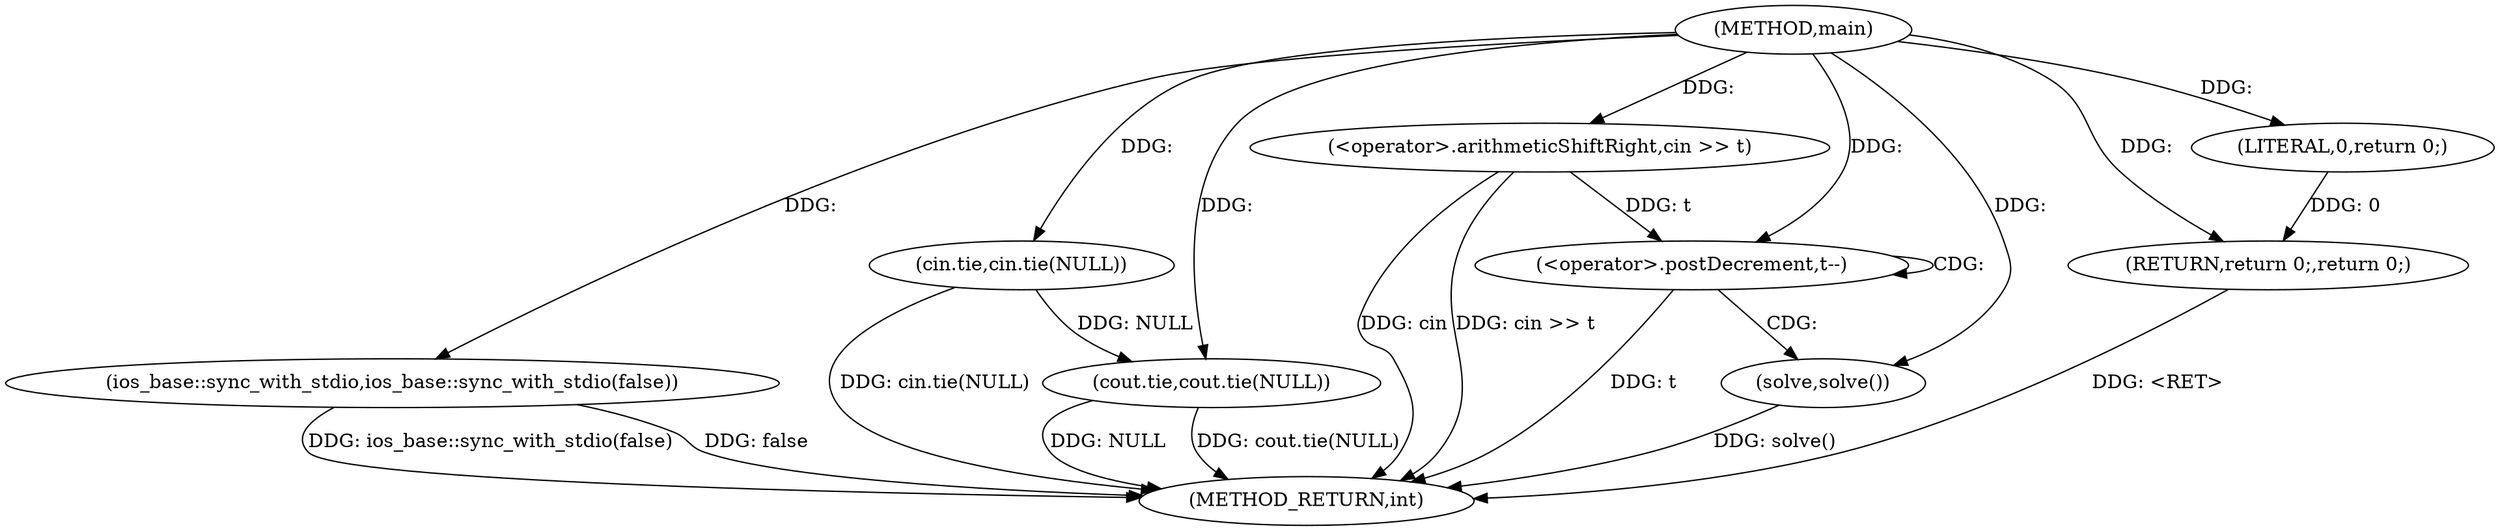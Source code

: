 digraph "main" {  
"1000296" [label = "(METHOD,main)" ]
"1000314" [label = "(METHOD_RETURN,int)" ]
"1000298" [label = "(ios_base::sync_with_stdio,ios_base::sync_with_stdio(false))" ]
"1000300" [label = "(cin.tie,cin.tie(NULL))" ]
"1000302" [label = "(cout.tie,cout.tie(NULL))" ]
"1000305" [label = "(<operator>.arithmeticShiftRight,cin >> t)" ]
"1000312" [label = "(RETURN,return 0;,return 0;)" ]
"1000309" [label = "(<operator>.postDecrement,t--)" ]
"1000311" [label = "(solve,solve())" ]
"1000313" [label = "(LITERAL,0,return 0;)" ]
  "1000312" -> "1000314"  [ label = "DDG: <RET>"] 
  "1000298" -> "1000314"  [ label = "DDG: ios_base::sync_with_stdio(false)"] 
  "1000300" -> "1000314"  [ label = "DDG: cin.tie(NULL)"] 
  "1000302" -> "1000314"  [ label = "DDG: NULL"] 
  "1000302" -> "1000314"  [ label = "DDG: cout.tie(NULL)"] 
  "1000305" -> "1000314"  [ label = "DDG: cin >> t"] 
  "1000309" -> "1000314"  [ label = "DDG: t"] 
  "1000311" -> "1000314"  [ label = "DDG: solve()"] 
  "1000298" -> "1000314"  [ label = "DDG: false"] 
  "1000305" -> "1000314"  [ label = "DDG: cin"] 
  "1000313" -> "1000312"  [ label = "DDG: 0"] 
  "1000296" -> "1000312"  [ label = "DDG: "] 
  "1000296" -> "1000298"  [ label = "DDG: "] 
  "1000296" -> "1000300"  [ label = "DDG: "] 
  "1000300" -> "1000302"  [ label = "DDG: NULL"] 
  "1000296" -> "1000302"  [ label = "DDG: "] 
  "1000296" -> "1000305"  [ label = "DDG: "] 
  "1000296" -> "1000311"  [ label = "DDG: "] 
  "1000296" -> "1000313"  [ label = "DDG: "] 
  "1000305" -> "1000309"  [ label = "DDG: t"] 
  "1000296" -> "1000309"  [ label = "DDG: "] 
  "1000309" -> "1000309"  [ label = "CDG: "] 
  "1000309" -> "1000311"  [ label = "CDG: "] 
}

